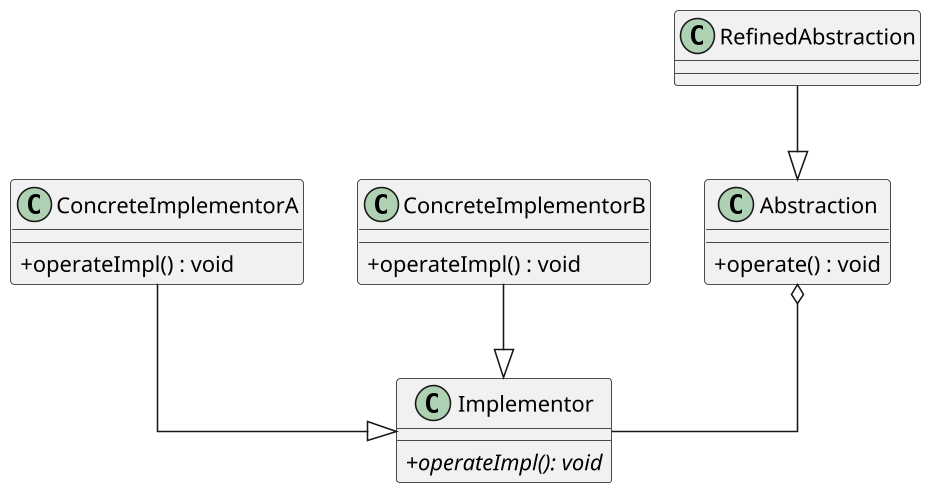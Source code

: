 @startuml

skinparam classAttributeIconSize 0
skinparam linetype ortho
skinparam defaultTextAlignment center
skinparam dpi 150
' up to down direction

class Abstraction {

    + operate() : void 
}

class RefinedAbstraction {
}

class Implementor {
 {abstract} + operateImpl(): void 
}

class ConcreteImplementorA {
  + operateImpl() : void
}

class ConcreteImplementorB {
  + operateImpl() : void
}

RefinedAbstraction --|> Abstraction
Abstraction o-- Implementor
ConcreteImplementorA --|> Implementor
ConcreteImplementorB --|> Implementor
@enduml
